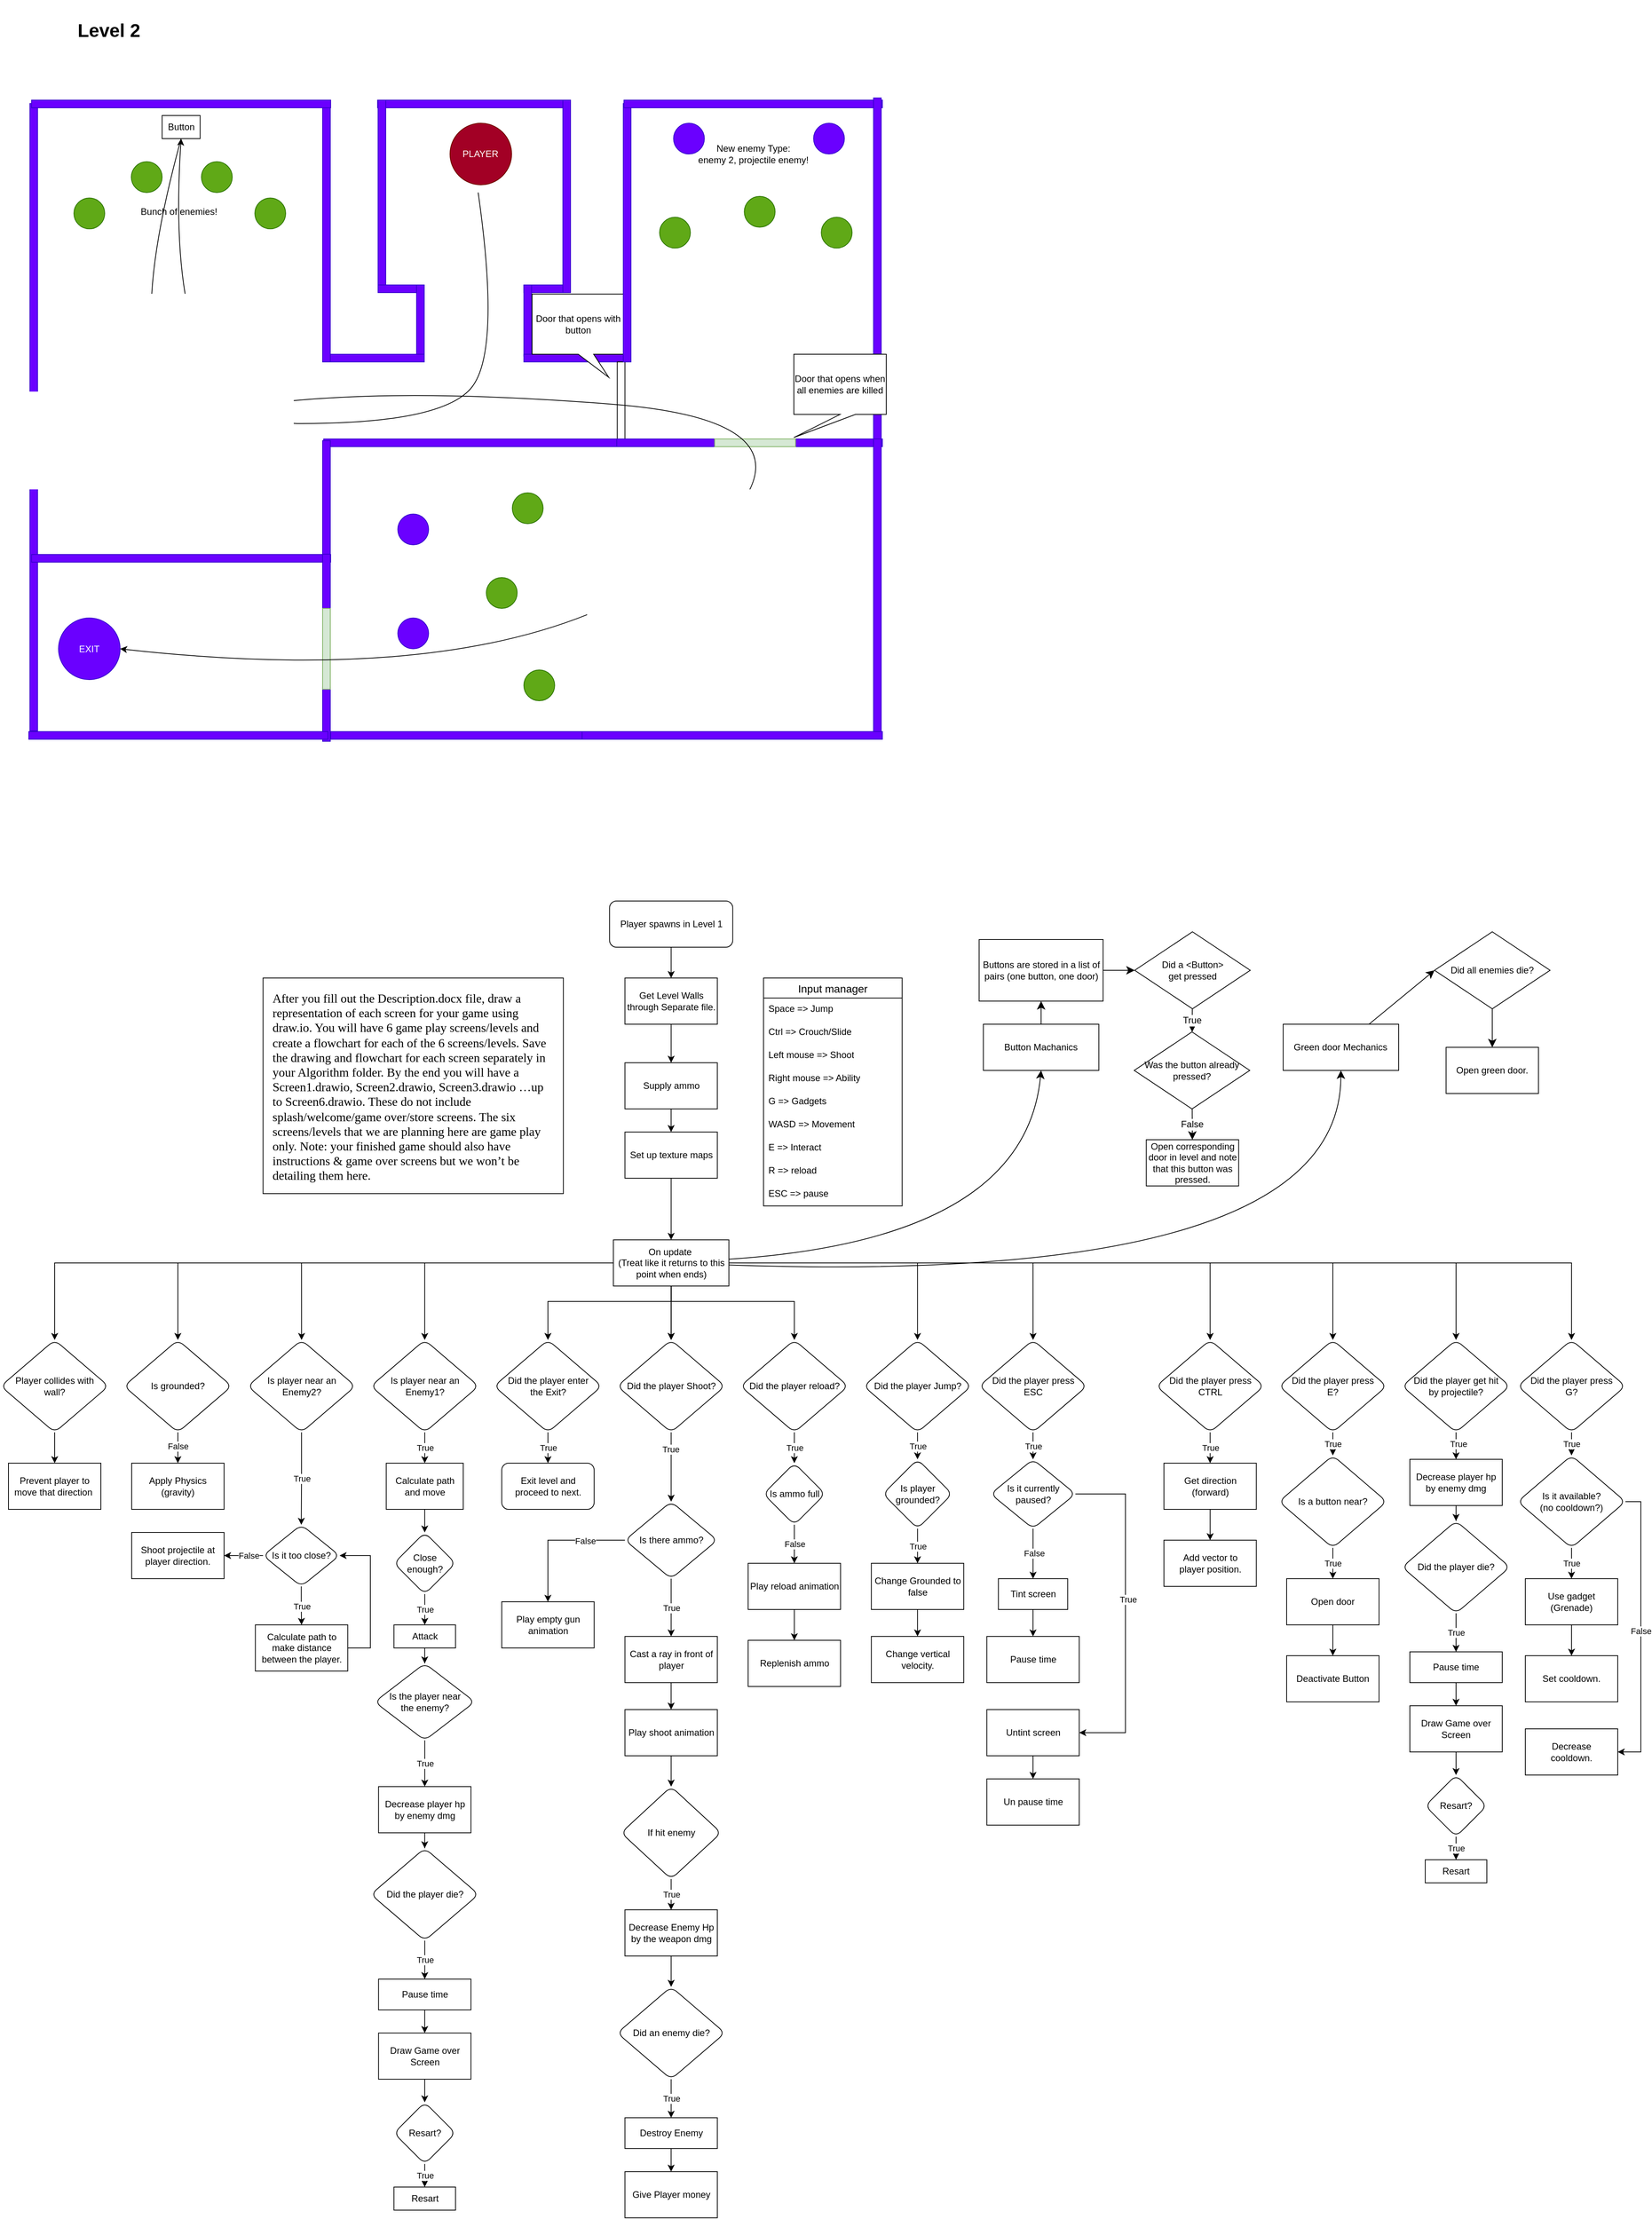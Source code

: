 <mxfile version="26.2.14">
  <diagram name="Page-1" id="39j0aMAwN46x6k9twVRf">
    <mxGraphModel dx="1889" dy="1077" grid="1" gridSize="10" guides="1" tooltips="1" connect="1" arrows="1" fold="1" page="1" pageScale="1" pageWidth="1200" pageHeight="2400" math="0" shadow="0">
      <root>
        <mxCell id="0" />
        <mxCell id="1" parent="0" />
        <mxCell id="3_nQXl5tRWnEGOc4Bg58-10" value="" style="edgeStyle=orthogonalEdgeStyle;rounded=0;orthogonalLoop=1;jettySize=auto;html=1;" parent="1" source="3_nQXl5tRWnEGOc4Bg58-11" target="3_nQXl5tRWnEGOc4Bg58-95" edge="1">
          <mxGeometry relative="1" as="geometry" />
        </mxCell>
        <mxCell id="3_nQXl5tRWnEGOc4Bg58-11" value="Player spawns in Level 1" style="rounded=1;whiteSpace=wrap;html=1;" parent="1" vertex="1">
          <mxGeometry x="790.64" y="1190" width="160" height="60" as="geometry" />
        </mxCell>
        <mxCell id="3_nQXl5tRWnEGOc4Bg58-12" value="Input manager" style="swimlane;fontStyle=0;childLayout=stackLayout;horizontal=1;startSize=26;horizontalStack=0;resizeParent=1;resizeParentMax=0;resizeLast=0;collapsible=1;marginBottom=0;align=center;fontSize=14;" parent="1" vertex="1">
          <mxGeometry x="990.64" y="1290" width="180" height="296" as="geometry">
            <mxRectangle x="790" y="520" width="130" height="30" as="alternateBounds" />
          </mxGeometry>
        </mxCell>
        <mxCell id="3_nQXl5tRWnEGOc4Bg58-13" value="Space =&amp;gt; Jump" style="text;strokeColor=none;fillColor=none;spacingLeft=4;spacingRight=4;overflow=hidden;rotatable=0;points=[[0,0.5],[1,0.5]];portConstraint=eastwest;fontSize=12;whiteSpace=wrap;html=1;" parent="3_nQXl5tRWnEGOc4Bg58-12" vertex="1">
          <mxGeometry y="26" width="180" height="30" as="geometry" />
        </mxCell>
        <mxCell id="3_nQXl5tRWnEGOc4Bg58-14" value="Ctrl =&amp;gt; Crouch/Slide" style="text;strokeColor=none;fillColor=none;spacingLeft=4;spacingRight=4;overflow=hidden;rotatable=0;points=[[0,0.5],[1,0.5]];portConstraint=eastwest;fontSize=12;whiteSpace=wrap;html=1;" parent="3_nQXl5tRWnEGOc4Bg58-12" vertex="1">
          <mxGeometry y="56" width="180" height="30" as="geometry" />
        </mxCell>
        <mxCell id="3_nQXl5tRWnEGOc4Bg58-15" value="Left mouse =&amp;gt; Shoot" style="text;strokeColor=none;fillColor=none;spacingLeft=4;spacingRight=4;overflow=hidden;rotatable=0;points=[[0,0.5],[1,0.5]];portConstraint=eastwest;fontSize=12;whiteSpace=wrap;html=1;" parent="3_nQXl5tRWnEGOc4Bg58-12" vertex="1">
          <mxGeometry y="86" width="180" height="30" as="geometry" />
        </mxCell>
        <mxCell id="3_nQXl5tRWnEGOc4Bg58-16" value="Right mouse =&amp;gt; Ability" style="text;strokeColor=none;fillColor=none;spacingLeft=4;spacingRight=4;overflow=hidden;rotatable=0;points=[[0,0.5],[1,0.5]];portConstraint=eastwest;fontSize=12;whiteSpace=wrap;html=1;" parent="3_nQXl5tRWnEGOc4Bg58-12" vertex="1">
          <mxGeometry y="116" width="180" height="30" as="geometry" />
        </mxCell>
        <mxCell id="3_nQXl5tRWnEGOc4Bg58-267" value="G =&amp;gt; Gadgets" style="text;strokeColor=none;fillColor=none;spacingLeft=4;spacingRight=4;overflow=hidden;rotatable=0;points=[[0,0.5],[1,0.5]];portConstraint=eastwest;fontSize=12;whiteSpace=wrap;html=1;" parent="3_nQXl5tRWnEGOc4Bg58-12" vertex="1">
          <mxGeometry y="146" width="180" height="30" as="geometry" />
        </mxCell>
        <mxCell id="3_nQXl5tRWnEGOc4Bg58-17" value="WASD =&amp;gt; Movement" style="text;strokeColor=none;fillColor=none;spacingLeft=4;spacingRight=4;overflow=hidden;rotatable=0;points=[[0,0.5],[1,0.5]];portConstraint=eastwest;fontSize=12;whiteSpace=wrap;html=1;" parent="3_nQXl5tRWnEGOc4Bg58-12" vertex="1">
          <mxGeometry y="176" width="180" height="30" as="geometry" />
        </mxCell>
        <mxCell id="3_nQXl5tRWnEGOc4Bg58-18" value="E =&amp;gt; Interact" style="text;strokeColor=none;fillColor=none;spacingLeft=4;spacingRight=4;overflow=hidden;rotatable=0;points=[[0,0.5],[1,0.5]];portConstraint=eastwest;fontSize=12;whiteSpace=wrap;html=1;" parent="3_nQXl5tRWnEGOc4Bg58-12" vertex="1">
          <mxGeometry y="206" width="180" height="30" as="geometry" />
        </mxCell>
        <mxCell id="3_nQXl5tRWnEGOc4Bg58-19" value="R =&amp;gt; reload" style="text;strokeColor=none;fillColor=none;spacingLeft=4;spacingRight=4;overflow=hidden;rotatable=0;points=[[0,0.5],[1,0.5]];portConstraint=eastwest;fontSize=12;whiteSpace=wrap;html=1;" parent="3_nQXl5tRWnEGOc4Bg58-12" vertex="1">
          <mxGeometry y="236" width="180" height="30" as="geometry" />
        </mxCell>
        <mxCell id="3_nQXl5tRWnEGOc4Bg58-20" value="ESC =&amp;gt; pause" style="text;strokeColor=none;fillColor=none;spacingLeft=4;spacingRight=4;overflow=hidden;rotatable=0;points=[[0,0.5],[1,0.5]];portConstraint=eastwest;fontSize=12;whiteSpace=wrap;html=1;" parent="3_nQXl5tRWnEGOc4Bg58-12" vertex="1">
          <mxGeometry y="266" width="180" height="30" as="geometry" />
        </mxCell>
        <mxCell id="3_nQXl5tRWnEGOc4Bg58-21" value="" style="edgeStyle=orthogonalEdgeStyle;rounded=0;orthogonalLoop=1;jettySize=auto;html=1;" parent="1" source="3_nQXl5tRWnEGOc4Bg58-23" target="3_nQXl5tRWnEGOc4Bg58-79" edge="1">
          <mxGeometry relative="1" as="geometry" />
        </mxCell>
        <mxCell id="3_nQXl5tRWnEGOc4Bg58-22" value="True" style="edgeLabel;html=1;align=center;verticalAlign=middle;resizable=0;points=[];" parent="3_nQXl5tRWnEGOc4Bg58-21" vertex="1" connectable="0">
          <mxGeometry x="-0.511" y="-1" relative="1" as="geometry">
            <mxPoint as="offset" />
          </mxGeometry>
        </mxCell>
        <mxCell id="3_nQXl5tRWnEGOc4Bg58-23" value="Did the player Shoot?" style="rhombus;whiteSpace=wrap;html=1;rounded=1;" parent="1" vertex="1">
          <mxGeometry x="800.64" y="1760" width="140" height="120" as="geometry" />
        </mxCell>
        <mxCell id="3_nQXl5tRWnEGOc4Bg58-24" value="Apply Physics (gravity)" style="rounded=0;whiteSpace=wrap;html=1;" parent="1" vertex="1">
          <mxGeometry x="170" y="1920" width="120" height="60" as="geometry" />
        </mxCell>
        <mxCell id="3_nQXl5tRWnEGOc4Bg58-25" value="" style="edgeStyle=orthogonalEdgeStyle;rounded=0;orthogonalLoop=1;jettySize=auto;html=1;" parent="1" source="3_nQXl5tRWnEGOc4Bg58-34" target="3_nQXl5tRWnEGOc4Bg58-23" edge="1">
          <mxGeometry relative="1" as="geometry" />
        </mxCell>
        <mxCell id="3_nQXl5tRWnEGOc4Bg58-26" value="" style="edgeStyle=orthogonalEdgeStyle;rounded=0;orthogonalLoop=1;jettySize=auto;html=1;" parent="1" source="3_nQXl5tRWnEGOc4Bg58-34" target="3_nQXl5tRWnEGOc4Bg58-23" edge="1">
          <mxGeometry relative="1" as="geometry" />
        </mxCell>
        <mxCell id="3_nQXl5tRWnEGOc4Bg58-27" style="edgeStyle=orthogonalEdgeStyle;rounded=0;orthogonalLoop=1;jettySize=auto;html=1;entryX=0.5;entryY=0;entryDx=0;entryDy=0;" parent="1" source="3_nQXl5tRWnEGOc4Bg58-34" target="3_nQXl5tRWnEGOc4Bg58-46" edge="1">
          <mxGeometry relative="1" as="geometry">
            <Array as="points">
              <mxPoint x="870.64" y="1710" />
              <mxPoint x="710.64" y="1710" />
            </Array>
          </mxGeometry>
        </mxCell>
        <mxCell id="3_nQXl5tRWnEGOc4Bg58-28" style="edgeStyle=orthogonalEdgeStyle;rounded=0;orthogonalLoop=1;jettySize=auto;html=1;" parent="1" source="3_nQXl5tRWnEGOc4Bg58-34" target="3_nQXl5tRWnEGOc4Bg58-63" edge="1">
          <mxGeometry relative="1" as="geometry" />
        </mxCell>
        <mxCell id="3_nQXl5tRWnEGOc4Bg58-29" style="edgeStyle=orthogonalEdgeStyle;rounded=0;orthogonalLoop=1;jettySize=auto;html=1;" parent="1" source="3_nQXl5tRWnEGOc4Bg58-34" target="3_nQXl5tRWnEGOc4Bg58-71" edge="1">
          <mxGeometry relative="1" as="geometry">
            <Array as="points">
              <mxPoint x="870.64" y="1710" />
              <mxPoint x="1030.64" y="1710" />
            </Array>
          </mxGeometry>
        </mxCell>
        <mxCell id="3_nQXl5tRWnEGOc4Bg58-30" style="edgeStyle=orthogonalEdgeStyle;rounded=0;orthogonalLoop=1;jettySize=auto;html=1;" parent="1" source="3_nQXl5tRWnEGOc4Bg58-34" target="3_nQXl5tRWnEGOc4Bg58-82" edge="1">
          <mxGeometry relative="1" as="geometry" />
        </mxCell>
        <mxCell id="3_nQXl5tRWnEGOc4Bg58-31" style="edgeStyle=orthogonalEdgeStyle;rounded=0;orthogonalLoop=1;jettySize=auto;html=1;" parent="1" source="3_nQXl5tRWnEGOc4Bg58-34" target="3_nQXl5tRWnEGOc4Bg58-93" edge="1">
          <mxGeometry relative="1" as="geometry" />
        </mxCell>
        <mxCell id="3_nQXl5tRWnEGOc4Bg58-32" style="edgeStyle=orthogonalEdgeStyle;rounded=0;orthogonalLoop=1;jettySize=auto;html=1;entryX=0.5;entryY=0;entryDx=0;entryDy=0;" parent="1" source="3_nQXl5tRWnEGOc4Bg58-34" target="3_nQXl5tRWnEGOc4Bg58-115" edge="1">
          <mxGeometry relative="1" as="geometry" />
        </mxCell>
        <mxCell id="3_nQXl5tRWnEGOc4Bg58-33" style="edgeStyle=orthogonalEdgeStyle;rounded=0;orthogonalLoop=1;jettySize=auto;html=1;entryX=0.5;entryY=0;entryDx=0;entryDy=0;" parent="1" source="3_nQXl5tRWnEGOc4Bg58-34" target="3_nQXl5tRWnEGOc4Bg58-101" edge="1">
          <mxGeometry relative="1" as="geometry" />
        </mxCell>
        <mxCell id="3_nQXl5tRWnEGOc4Bg58-223" style="edgeStyle=orthogonalEdgeStyle;rounded=0;orthogonalLoop=1;jettySize=auto;html=1;entryX=0.5;entryY=0;entryDx=0;entryDy=0;" parent="1" source="3_nQXl5tRWnEGOc4Bg58-34" target="3_nQXl5tRWnEGOc4Bg58-221" edge="1">
          <mxGeometry relative="1" as="geometry" />
        </mxCell>
        <mxCell id="3_nQXl5tRWnEGOc4Bg58-247" style="edgeStyle=orthogonalEdgeStyle;rounded=0;orthogonalLoop=1;jettySize=auto;html=1;entryX=0.5;entryY=0;entryDx=0;entryDy=0;" parent="1" source="3_nQXl5tRWnEGOc4Bg58-34" target="3_nQXl5tRWnEGOc4Bg58-231" edge="1">
          <mxGeometry relative="1" as="geometry" />
        </mxCell>
        <mxCell id="3_nQXl5tRWnEGOc4Bg58-256" style="edgeStyle=orthogonalEdgeStyle;rounded=0;orthogonalLoop=1;jettySize=auto;html=1;entryX=0.5;entryY=0;entryDx=0;entryDy=0;" parent="1" source="3_nQXl5tRWnEGOc4Bg58-34" target="3_nQXl5tRWnEGOc4Bg58-252" edge="1">
          <mxGeometry relative="1" as="geometry" />
        </mxCell>
        <mxCell id="3_nQXl5tRWnEGOc4Bg58-276" style="edgeStyle=orthogonalEdgeStyle;rounded=0;orthogonalLoop=1;jettySize=auto;html=1;entryX=0.5;entryY=0;entryDx=0;entryDy=0;" parent="1" source="3_nQXl5tRWnEGOc4Bg58-34" target="3_nQXl5tRWnEGOc4Bg58-275" edge="1">
          <mxGeometry relative="1" as="geometry" />
        </mxCell>
        <mxCell id="vhEG3kiSZnOUu8myDQIe-4" style="edgeStyle=orthogonalEdgeStyle;rounded=0;orthogonalLoop=1;jettySize=auto;html=1;entryX=0.5;entryY=0;entryDx=0;entryDy=0;" parent="1" source="3_nQXl5tRWnEGOc4Bg58-34" target="vhEG3kiSZnOUu8myDQIe-2" edge="1">
          <mxGeometry relative="1" as="geometry" />
        </mxCell>
        <mxCell id="929An35CtNsn8mJ7KxwY-10" style="edgeStyle=none;curved=1;rounded=0;orthogonalLoop=1;jettySize=auto;html=1;entryX=0.5;entryY=1;entryDx=0;entryDy=0;fontSize=12;startSize=8;endSize=8;" edge="1" parent="1" source="3_nQXl5tRWnEGOc4Bg58-34" target="929An35CtNsn8mJ7KxwY-2">
          <mxGeometry relative="1" as="geometry">
            <Array as="points">
              <mxPoint x="1330" y="1630" />
            </Array>
          </mxGeometry>
        </mxCell>
        <mxCell id="929An35CtNsn8mJ7KxwY-20" style="edgeStyle=none;curved=1;rounded=0;orthogonalLoop=1;jettySize=auto;html=1;entryX=0.5;entryY=1;entryDx=0;entryDy=0;fontSize=12;startSize=8;endSize=8;" edge="1" parent="1" source="3_nQXl5tRWnEGOc4Bg58-34" target="929An35CtNsn8mJ7KxwY-12">
          <mxGeometry relative="1" as="geometry">
            <Array as="points">
              <mxPoint x="1740" y="1690" />
            </Array>
          </mxGeometry>
        </mxCell>
        <mxCell id="3_nQXl5tRWnEGOc4Bg58-34" value="On update&amp;nbsp;&lt;div&gt;(Treat like it returns to this point when ends)&lt;/div&gt;" style="rounded=0;whiteSpace=wrap;html=1;" parent="1" vertex="1">
          <mxGeometry x="795.64" y="1630" width="150" height="60" as="geometry" />
        </mxCell>
        <mxCell id="3_nQXl5tRWnEGOc4Bg58-35" value="" style="edgeStyle=orthogonalEdgeStyle;rounded=0;orthogonalLoop=1;jettySize=auto;html=1;" parent="1" source="3_nQXl5tRWnEGOc4Bg58-36" target="3_nQXl5tRWnEGOc4Bg58-90" edge="1">
          <mxGeometry relative="1" as="geometry" />
        </mxCell>
        <mxCell id="3_nQXl5tRWnEGOc4Bg58-36" value="Cast a ray in front of player" style="rounded=0;whiteSpace=wrap;html=1;" parent="1" vertex="1">
          <mxGeometry x="810.64" y="2145" width="120" height="60" as="geometry" />
        </mxCell>
        <mxCell id="3_nQXl5tRWnEGOc4Bg58-37" value="True" style="edgeStyle=orthogonalEdgeStyle;rounded=0;orthogonalLoop=1;jettySize=auto;html=1;" parent="1" source="3_nQXl5tRWnEGOc4Bg58-38" target="3_nQXl5tRWnEGOc4Bg58-40" edge="1">
          <mxGeometry relative="1" as="geometry" />
        </mxCell>
        <mxCell id="3_nQXl5tRWnEGOc4Bg58-38" value="If hit enemy" style="rhombus;whiteSpace=wrap;html=1;rounded=1;" parent="1" vertex="1">
          <mxGeometry x="805.64" y="2340" width="130" height="120" as="geometry" />
        </mxCell>
        <mxCell id="3_nQXl5tRWnEGOc4Bg58-39" value="" style="edgeStyle=orthogonalEdgeStyle;rounded=0;orthogonalLoop=1;jettySize=auto;html=1;" parent="1" source="3_nQXl5tRWnEGOc4Bg58-40" target="3_nQXl5tRWnEGOc4Bg58-49" edge="1">
          <mxGeometry relative="1" as="geometry" />
        </mxCell>
        <mxCell id="3_nQXl5tRWnEGOc4Bg58-40" value="Decrease Enemy Hp by the weapon dmg" style="whiteSpace=wrap;html=1;rounded=0;" parent="1" vertex="1">
          <mxGeometry x="810.64" y="2500" width="120" height="60" as="geometry" />
        </mxCell>
        <mxCell id="3_nQXl5tRWnEGOc4Bg58-41" value="True" style="edgeStyle=orthogonalEdgeStyle;rounded=0;orthogonalLoop=1;jettySize=auto;html=1;" parent="1" source="3_nQXl5tRWnEGOc4Bg58-42" target="3_nQXl5tRWnEGOc4Bg58-44" edge="1">
          <mxGeometry relative="1" as="geometry" />
        </mxCell>
        <mxCell id="3_nQXl5tRWnEGOc4Bg58-42" value="Is the player near the enemy?" style="rhombus;whiteSpace=wrap;html=1;rounded=1;spacing=10;" parent="1" vertex="1">
          <mxGeometry x="485.64" y="2180" width="130" height="100" as="geometry" />
        </mxCell>
        <mxCell id="3_nQXl5tRWnEGOc4Bg58-43" value="" style="edgeStyle=orthogonalEdgeStyle;rounded=0;orthogonalLoop=1;jettySize=auto;html=1;" parent="1" source="3_nQXl5tRWnEGOc4Bg58-44" target="3_nQXl5tRWnEGOc4Bg58-54" edge="1">
          <mxGeometry relative="1" as="geometry" />
        </mxCell>
        <mxCell id="3_nQXl5tRWnEGOc4Bg58-44" value="Decrease player hp by enemy dmg" style="rounded=0;whiteSpace=wrap;html=1;" parent="1" vertex="1">
          <mxGeometry x="490.64" y="2340" width="120" height="60" as="geometry" />
        </mxCell>
        <mxCell id="3_nQXl5tRWnEGOc4Bg58-45" value="True" style="edgeStyle=orthogonalEdgeStyle;rounded=0;orthogonalLoop=1;jettySize=auto;html=1;" parent="1" source="3_nQXl5tRWnEGOc4Bg58-46" target="3_nQXl5tRWnEGOc4Bg58-47" edge="1">
          <mxGeometry relative="1" as="geometry" />
        </mxCell>
        <mxCell id="3_nQXl5tRWnEGOc4Bg58-46" value="Did the player enter the Exit?" style="rhombus;whiteSpace=wrap;html=1;rounded=1;spacingLeft=10;spacingRight=10;" parent="1" vertex="1">
          <mxGeometry x="640.64" y="1760" width="140" height="120" as="geometry" />
        </mxCell>
        <mxCell id="3_nQXl5tRWnEGOc4Bg58-47" value="Exit level and proceed to next." style="whiteSpace=wrap;html=1;rounded=1;spacingLeft=10;spacingRight=10;" parent="1" vertex="1">
          <mxGeometry x="650.64" y="1920" width="120" height="60" as="geometry" />
        </mxCell>
        <mxCell id="3_nQXl5tRWnEGOc4Bg58-48" value="True" style="edgeStyle=orthogonalEdgeStyle;rounded=0;orthogonalLoop=1;jettySize=auto;html=1;" parent="1" source="3_nQXl5tRWnEGOc4Bg58-49" target="3_nQXl5tRWnEGOc4Bg58-51" edge="1">
          <mxGeometry relative="1" as="geometry" />
        </mxCell>
        <mxCell id="3_nQXl5tRWnEGOc4Bg58-49" value="Did an enemy die?" style="rhombus;whiteSpace=wrap;html=1;rounded=1;" parent="1" vertex="1">
          <mxGeometry x="800.64" y="2600" width="140" height="120" as="geometry" />
        </mxCell>
        <mxCell id="3_nQXl5tRWnEGOc4Bg58-50" value="" style="edgeStyle=orthogonalEdgeStyle;rounded=0;orthogonalLoop=1;jettySize=auto;html=1;" parent="1" source="3_nQXl5tRWnEGOc4Bg58-51" target="3_nQXl5tRWnEGOc4Bg58-52" edge="1">
          <mxGeometry relative="1" as="geometry" />
        </mxCell>
        <mxCell id="3_nQXl5tRWnEGOc4Bg58-51" value="Destroy Enemy" style="whiteSpace=wrap;html=1;rounded=0;" parent="1" vertex="1">
          <mxGeometry x="810.64" y="2770" width="120" height="40" as="geometry" />
        </mxCell>
        <mxCell id="3_nQXl5tRWnEGOc4Bg58-52" value="Give Player money" style="whiteSpace=wrap;html=1;rounded=0;" parent="1" vertex="1">
          <mxGeometry x="810.64" y="2840" width="120" height="60" as="geometry" />
        </mxCell>
        <mxCell id="3_nQXl5tRWnEGOc4Bg58-53" value="True" style="edgeStyle=orthogonalEdgeStyle;rounded=0;orthogonalLoop=1;jettySize=auto;html=1;" parent="1" source="3_nQXl5tRWnEGOc4Bg58-54" target="3_nQXl5tRWnEGOc4Bg58-56" edge="1">
          <mxGeometry relative="1" as="geometry" />
        </mxCell>
        <mxCell id="3_nQXl5tRWnEGOc4Bg58-54" value="Did the player die?" style="rhombus;whiteSpace=wrap;html=1;rounded=1;" parent="1" vertex="1">
          <mxGeometry x="480.64" y="2420" width="140" height="120" as="geometry" />
        </mxCell>
        <mxCell id="3_nQXl5tRWnEGOc4Bg58-55" value="" style="edgeStyle=orthogonalEdgeStyle;rounded=0;orthogonalLoop=1;jettySize=auto;html=1;" parent="1" source="3_nQXl5tRWnEGOc4Bg58-56" target="3_nQXl5tRWnEGOc4Bg58-58" edge="1">
          <mxGeometry relative="1" as="geometry" />
        </mxCell>
        <mxCell id="3_nQXl5tRWnEGOc4Bg58-56" value="Pause time" style="whiteSpace=wrap;html=1;rounded=0;" parent="1" vertex="1">
          <mxGeometry x="490.64" y="2590" width="120" height="40" as="geometry" />
        </mxCell>
        <mxCell id="3_nQXl5tRWnEGOc4Bg58-57" value="" style="edgeStyle=orthogonalEdgeStyle;rounded=0;orthogonalLoop=1;jettySize=auto;html=1;" parent="1" source="3_nQXl5tRWnEGOc4Bg58-58" target="3_nQXl5tRWnEGOc4Bg58-60" edge="1">
          <mxGeometry relative="1" as="geometry" />
        </mxCell>
        <mxCell id="3_nQXl5tRWnEGOc4Bg58-58" value="Draw Game over Screen" style="whiteSpace=wrap;html=1;rounded=0;" parent="1" vertex="1">
          <mxGeometry x="490.64" y="2660" width="120" height="60" as="geometry" />
        </mxCell>
        <mxCell id="3_nQXl5tRWnEGOc4Bg58-59" value="True" style="edgeStyle=orthogonalEdgeStyle;rounded=0;orthogonalLoop=1;jettySize=auto;html=1;" parent="1" source="3_nQXl5tRWnEGOc4Bg58-60" target="3_nQXl5tRWnEGOc4Bg58-61" edge="1">
          <mxGeometry relative="1" as="geometry" />
        </mxCell>
        <mxCell id="3_nQXl5tRWnEGOc4Bg58-60" value="Resart?" style="rhombus;whiteSpace=wrap;html=1;rounded=1;" parent="1" vertex="1">
          <mxGeometry x="510.64" y="2750" width="80" height="80" as="geometry" />
        </mxCell>
        <mxCell id="3_nQXl5tRWnEGOc4Bg58-61" value="Resart" style="whiteSpace=wrap;html=1;rounded=0;" parent="1" vertex="1">
          <mxGeometry x="510.64" y="2860" width="80" height="30" as="geometry" />
        </mxCell>
        <mxCell id="3_nQXl5tRWnEGOc4Bg58-62" value="True" style="edgeStyle=orthogonalEdgeStyle;rounded=0;orthogonalLoop=1;jettySize=auto;html=1;" parent="1" source="3_nQXl5tRWnEGOc4Bg58-63" target="3_nQXl5tRWnEGOc4Bg58-65" edge="1">
          <mxGeometry relative="1" as="geometry" />
        </mxCell>
        <mxCell id="3_nQXl5tRWnEGOc4Bg58-63" value="Is player near an Enemy1?" style="rhombus;whiteSpace=wrap;html=1;rounded=1;spacingLeft=10;spacingRight=10;" parent="1" vertex="1">
          <mxGeometry x="480.64" y="1760" width="140" height="120" as="geometry" />
        </mxCell>
        <mxCell id="3_nQXl5tRWnEGOc4Bg58-64" value="" style="edgeStyle=orthogonalEdgeStyle;rounded=0;orthogonalLoop=1;jettySize=auto;html=1;" parent="1" source="3_nQXl5tRWnEGOc4Bg58-65" target="3_nQXl5tRWnEGOc4Bg58-67" edge="1">
          <mxGeometry relative="1" as="geometry" />
        </mxCell>
        <mxCell id="3_nQXl5tRWnEGOc4Bg58-65" value="Calculate path and move" style="whiteSpace=wrap;html=1;rounded=0;" parent="1" vertex="1">
          <mxGeometry x="500.64" y="1920" width="100" height="60" as="geometry" />
        </mxCell>
        <mxCell id="3_nQXl5tRWnEGOc4Bg58-66" value="True" style="edgeStyle=orthogonalEdgeStyle;rounded=0;orthogonalLoop=1;jettySize=auto;html=1;" parent="1" source="3_nQXl5tRWnEGOc4Bg58-67" target="3_nQXl5tRWnEGOc4Bg58-69" edge="1">
          <mxGeometry relative="1" as="geometry" />
        </mxCell>
        <mxCell id="3_nQXl5tRWnEGOc4Bg58-67" value="Close enough?" style="rhombus;whiteSpace=wrap;html=1;rounded=1;" parent="1" vertex="1">
          <mxGeometry x="510.64" y="2010" width="80" height="80" as="geometry" />
        </mxCell>
        <mxCell id="3_nQXl5tRWnEGOc4Bg58-68" value="" style="edgeStyle=orthogonalEdgeStyle;rounded=0;orthogonalLoop=1;jettySize=auto;html=1;" parent="1" source="3_nQXl5tRWnEGOc4Bg58-69" target="3_nQXl5tRWnEGOc4Bg58-42" edge="1">
          <mxGeometry relative="1" as="geometry" />
        </mxCell>
        <mxCell id="3_nQXl5tRWnEGOc4Bg58-69" value="Attack" style="whiteSpace=wrap;html=1;rounded=0;" parent="1" vertex="1">
          <mxGeometry x="510.64" y="2130" width="80" height="30" as="geometry" />
        </mxCell>
        <mxCell id="3_nQXl5tRWnEGOc4Bg58-70" value="True" style="edgeStyle=orthogonalEdgeStyle;rounded=0;orthogonalLoop=1;jettySize=auto;html=1;" parent="1" source="3_nQXl5tRWnEGOc4Bg58-71" target="3_nQXl5tRWnEGOc4Bg58-73" edge="1">
          <mxGeometry relative="1" as="geometry" />
        </mxCell>
        <mxCell id="3_nQXl5tRWnEGOc4Bg58-71" value="Did the player reload?" style="rhombus;whiteSpace=wrap;html=1;rounded=1;" parent="1" vertex="1">
          <mxGeometry x="960.64" y="1760" width="140" height="120" as="geometry" />
        </mxCell>
        <mxCell id="3_nQXl5tRWnEGOc4Bg58-72" value="False" style="edgeStyle=orthogonalEdgeStyle;rounded=0;orthogonalLoop=1;jettySize=auto;html=1;" parent="1" source="3_nQXl5tRWnEGOc4Bg58-73" target="3_nQXl5tRWnEGOc4Bg58-75" edge="1">
          <mxGeometry relative="1" as="geometry" />
        </mxCell>
        <mxCell id="3_nQXl5tRWnEGOc4Bg58-73" value="Is ammo full" style="rhombus;whiteSpace=wrap;html=1;rounded=1;" parent="1" vertex="1">
          <mxGeometry x="990.64" y="1920" width="80" height="80" as="geometry" />
        </mxCell>
        <mxCell id="3_nQXl5tRWnEGOc4Bg58-74" value="" style="edgeStyle=orthogonalEdgeStyle;rounded=0;orthogonalLoop=1;jettySize=auto;html=1;" parent="1" source="3_nQXl5tRWnEGOc4Bg58-75" target="3_nQXl5tRWnEGOc4Bg58-80" edge="1">
          <mxGeometry relative="1" as="geometry" />
        </mxCell>
        <mxCell id="3_nQXl5tRWnEGOc4Bg58-75" value="Play reload animation" style="whiteSpace=wrap;html=1;rounded=0;" parent="1" vertex="1">
          <mxGeometry x="970.64" y="2050" width="120" height="60" as="geometry" />
        </mxCell>
        <mxCell id="3_nQXl5tRWnEGOc4Bg58-76" value="True" style="edgeStyle=orthogonalEdgeStyle;rounded=0;orthogonalLoop=1;jettySize=auto;html=1;" parent="1" source="3_nQXl5tRWnEGOc4Bg58-79" target="3_nQXl5tRWnEGOc4Bg58-36" edge="1">
          <mxGeometry relative="1" as="geometry" />
        </mxCell>
        <mxCell id="3_nQXl5tRWnEGOc4Bg58-77" value="" style="edgeStyle=orthogonalEdgeStyle;rounded=0;orthogonalLoop=1;jettySize=auto;html=1;" parent="1" source="3_nQXl5tRWnEGOc4Bg58-79" target="3_nQXl5tRWnEGOc4Bg58-88" edge="1">
          <mxGeometry relative="1" as="geometry" />
        </mxCell>
        <mxCell id="3_nQXl5tRWnEGOc4Bg58-78" value="False" style="edgeLabel;html=1;align=center;verticalAlign=middle;resizable=0;points=[];" parent="3_nQXl5tRWnEGOc4Bg58-77" vertex="1" connectable="0">
          <mxGeometry x="-0.43" y="1" relative="1" as="geometry">
            <mxPoint as="offset" />
          </mxGeometry>
        </mxCell>
        <mxCell id="3_nQXl5tRWnEGOc4Bg58-79" value="Is there ammo?" style="rhombus;whiteSpace=wrap;html=1;rounded=1;" parent="1" vertex="1">
          <mxGeometry x="810.64" y="1970" width="120" height="100" as="geometry" />
        </mxCell>
        <mxCell id="3_nQXl5tRWnEGOc4Bg58-80" value="Replenish ammo" style="whiteSpace=wrap;html=1;rounded=0;" parent="1" vertex="1">
          <mxGeometry x="970.64" y="2150" width="120" height="60" as="geometry" />
        </mxCell>
        <mxCell id="3_nQXl5tRWnEGOc4Bg58-81" value="True" style="edgeStyle=orthogonalEdgeStyle;rounded=0;orthogonalLoop=1;jettySize=auto;html=1;" parent="1" source="3_nQXl5tRWnEGOc4Bg58-82" target="3_nQXl5tRWnEGOc4Bg58-84" edge="1">
          <mxGeometry relative="1" as="geometry" />
        </mxCell>
        <mxCell id="3_nQXl5tRWnEGOc4Bg58-82" value="Did the player Jump?" style="rhombus;whiteSpace=wrap;html=1;rounded=1;" parent="1" vertex="1">
          <mxGeometry x="1120.64" y="1760" width="140" height="120" as="geometry" />
        </mxCell>
        <mxCell id="3_nQXl5tRWnEGOc4Bg58-83" value="True" style="edgeStyle=orthogonalEdgeStyle;rounded=0;orthogonalLoop=1;jettySize=auto;html=1;" parent="1" source="3_nQXl5tRWnEGOc4Bg58-84" target="3_nQXl5tRWnEGOc4Bg58-86" edge="1">
          <mxGeometry relative="1" as="geometry" />
        </mxCell>
        <mxCell id="3_nQXl5tRWnEGOc4Bg58-84" value="Is player grounded?" style="rhombus;whiteSpace=wrap;html=1;rounded=1;" parent="1" vertex="1">
          <mxGeometry x="1145.64" y="1915" width="90" height="90" as="geometry" />
        </mxCell>
        <mxCell id="3_nQXl5tRWnEGOc4Bg58-85" value="" style="edgeStyle=orthogonalEdgeStyle;rounded=0;orthogonalLoop=1;jettySize=auto;html=1;" parent="1" source="3_nQXl5tRWnEGOc4Bg58-86" target="3_nQXl5tRWnEGOc4Bg58-87" edge="1">
          <mxGeometry relative="1" as="geometry" />
        </mxCell>
        <mxCell id="3_nQXl5tRWnEGOc4Bg58-86" value="Change Grounded to false" style="whiteSpace=wrap;html=1;rounded=0;" parent="1" vertex="1">
          <mxGeometry x="1130.64" y="2050" width="120" height="60" as="geometry" />
        </mxCell>
        <mxCell id="3_nQXl5tRWnEGOc4Bg58-87" value="Change vertical velocity." style="whiteSpace=wrap;html=1;rounded=0;" parent="1" vertex="1">
          <mxGeometry x="1130.64" y="2145" width="120" height="60" as="geometry" />
        </mxCell>
        <mxCell id="3_nQXl5tRWnEGOc4Bg58-88" value="Play empty gun animation" style="whiteSpace=wrap;html=1;rounded=0;" parent="1" vertex="1">
          <mxGeometry x="650.64" y="2100" width="120" height="60" as="geometry" />
        </mxCell>
        <mxCell id="3_nQXl5tRWnEGOc4Bg58-89" value="" style="edgeStyle=orthogonalEdgeStyle;rounded=0;orthogonalLoop=1;jettySize=auto;html=1;" parent="1" source="3_nQXl5tRWnEGOc4Bg58-90" target="3_nQXl5tRWnEGOc4Bg58-38" edge="1">
          <mxGeometry relative="1" as="geometry" />
        </mxCell>
        <mxCell id="3_nQXl5tRWnEGOc4Bg58-90" value="Play shoot animation" style="whiteSpace=wrap;html=1;rounded=0;" parent="1" vertex="1">
          <mxGeometry x="810.64" y="2240" width="120" height="60" as="geometry" />
        </mxCell>
        <mxCell id="3_nQXl5tRWnEGOc4Bg58-91" style="edgeStyle=orthogonalEdgeStyle;rounded=0;orthogonalLoop=1;jettySize=auto;html=1;" parent="1" source="3_nQXl5tRWnEGOc4Bg58-93" target="3_nQXl5tRWnEGOc4Bg58-24" edge="1">
          <mxGeometry relative="1" as="geometry" />
        </mxCell>
        <mxCell id="3_nQXl5tRWnEGOc4Bg58-92" value="False" style="edgeLabel;html=1;align=center;verticalAlign=middle;resizable=0;points=[];" parent="3_nQXl5tRWnEGOc4Bg58-91" vertex="1" connectable="0">
          <mxGeometry x="-0.102" relative="1" as="geometry">
            <mxPoint as="offset" />
          </mxGeometry>
        </mxCell>
        <mxCell id="3_nQXl5tRWnEGOc4Bg58-93" value="Is grounded?" style="rhombus;whiteSpace=wrap;html=1;rounded=1;" parent="1" vertex="1">
          <mxGeometry x="160" y="1760" width="140" height="120" as="geometry" />
        </mxCell>
        <mxCell id="3_nQXl5tRWnEGOc4Bg58-94" value="" style="edgeStyle=orthogonalEdgeStyle;rounded=0;orthogonalLoop=1;jettySize=auto;html=1;" parent="1" source="3_nQXl5tRWnEGOc4Bg58-95" target="3_nQXl5tRWnEGOc4Bg58-97" edge="1">
          <mxGeometry relative="1" as="geometry" />
        </mxCell>
        <mxCell id="3_nQXl5tRWnEGOc4Bg58-95" value="Get Level Walls through Separate file." style="rounded=0;whiteSpace=wrap;html=1;" parent="1" vertex="1">
          <mxGeometry x="810.64" y="1290" width="120" height="60" as="geometry" />
        </mxCell>
        <mxCell id="3_nQXl5tRWnEGOc4Bg58-96" value="" style="edgeStyle=orthogonalEdgeStyle;rounded=0;orthogonalLoop=1;jettySize=auto;html=1;" parent="1" source="3_nQXl5tRWnEGOc4Bg58-97" target="3_nQXl5tRWnEGOc4Bg58-99" edge="1">
          <mxGeometry relative="1" as="geometry" />
        </mxCell>
        <mxCell id="3_nQXl5tRWnEGOc4Bg58-97" value="Supply ammo" style="whiteSpace=wrap;html=1;rounded=0;" parent="1" vertex="1">
          <mxGeometry x="810.64" y="1400" width="120" height="60" as="geometry" />
        </mxCell>
        <mxCell id="3_nQXl5tRWnEGOc4Bg58-98" style="edgeStyle=orthogonalEdgeStyle;rounded=0;orthogonalLoop=1;jettySize=auto;html=1;entryX=0.5;entryY=0;entryDx=0;entryDy=0;" parent="1" source="3_nQXl5tRWnEGOc4Bg58-99" target="3_nQXl5tRWnEGOc4Bg58-34" edge="1">
          <mxGeometry relative="1" as="geometry" />
        </mxCell>
        <mxCell id="3_nQXl5tRWnEGOc4Bg58-99" value="Set up texture maps" style="whiteSpace=wrap;html=1;rounded=0;" parent="1" vertex="1">
          <mxGeometry x="810.64" y="1490" width="120" height="60" as="geometry" />
        </mxCell>
        <mxCell id="3_nQXl5tRWnEGOc4Bg58-100" value="True" style="edgeStyle=orthogonalEdgeStyle;rounded=0;orthogonalLoop=1;jettySize=auto;html=1;" parent="1" source="3_nQXl5tRWnEGOc4Bg58-101" target="3_nQXl5tRWnEGOc4Bg58-109" edge="1">
          <mxGeometry relative="1" as="geometry" />
        </mxCell>
        <mxCell id="3_nQXl5tRWnEGOc4Bg58-101" value="Did the player press ESC" style="rhombus;whiteSpace=wrap;html=1;rounded=1;spacingRight=10;spacingLeft=10;" parent="1" vertex="1">
          <mxGeometry x="1270.64" y="1760" width="140" height="120" as="geometry" />
        </mxCell>
        <mxCell id="3_nQXl5tRWnEGOc4Bg58-102" value="" style="edgeStyle=orthogonalEdgeStyle;rounded=0;orthogonalLoop=1;jettySize=auto;html=1;" parent="1" source="3_nQXl5tRWnEGOc4Bg58-103" target="3_nQXl5tRWnEGOc4Bg58-104" edge="1">
          <mxGeometry relative="1" as="geometry" />
        </mxCell>
        <mxCell id="3_nQXl5tRWnEGOc4Bg58-103" value="Tint screen" style="whiteSpace=wrap;html=1;rounded=0;spacingRight=10;spacingLeft=10;" parent="1" vertex="1">
          <mxGeometry x="1295.64" y="2070" width="90" height="40" as="geometry" />
        </mxCell>
        <mxCell id="3_nQXl5tRWnEGOc4Bg58-104" value="Pause time" style="whiteSpace=wrap;html=1;rounded=0;spacingRight=10;spacingLeft=10;" parent="1" vertex="1">
          <mxGeometry x="1280.64" y="2145" width="120" height="60" as="geometry" />
        </mxCell>
        <mxCell id="3_nQXl5tRWnEGOc4Bg58-105" value="" style="edgeStyle=orthogonalEdgeStyle;rounded=0;orthogonalLoop=1;jettySize=auto;html=1;" parent="1" source="3_nQXl5tRWnEGOc4Bg58-109" target="3_nQXl5tRWnEGOc4Bg58-103" edge="1">
          <mxGeometry relative="1" as="geometry" />
        </mxCell>
        <mxCell id="3_nQXl5tRWnEGOc4Bg58-106" value="False" style="edgeLabel;html=1;align=center;verticalAlign=middle;resizable=0;points=[];" parent="3_nQXl5tRWnEGOc4Bg58-105" vertex="1" connectable="0">
          <mxGeometry x="-0.013" y="1" relative="1" as="geometry">
            <mxPoint as="offset" />
          </mxGeometry>
        </mxCell>
        <mxCell id="3_nQXl5tRWnEGOc4Bg58-107" value="" style="edgeStyle=orthogonalEdgeStyle;rounded=0;orthogonalLoop=1;jettySize=auto;html=1;" parent="1" source="3_nQXl5tRWnEGOc4Bg58-109" target="3_nQXl5tRWnEGOc4Bg58-111" edge="1">
          <mxGeometry relative="1" as="geometry">
            <Array as="points">
              <mxPoint x="1460.64" y="1960" />
              <mxPoint x="1460.64" y="2270" />
            </Array>
          </mxGeometry>
        </mxCell>
        <mxCell id="3_nQXl5tRWnEGOc4Bg58-108" value="True" style="edgeLabel;html=1;align=center;verticalAlign=middle;resizable=0;points=[];" parent="3_nQXl5tRWnEGOc4Bg58-107" vertex="1" connectable="0">
          <mxGeometry x="-0.074" y="3" relative="1" as="geometry">
            <mxPoint as="offset" />
          </mxGeometry>
        </mxCell>
        <mxCell id="3_nQXl5tRWnEGOc4Bg58-109" value="Is it currently paused?" style="rhombus;whiteSpace=wrap;html=1;rounded=1;spacingRight=10;spacingLeft=10;" parent="1" vertex="1">
          <mxGeometry x="1285.64" y="1915" width="110" height="90" as="geometry" />
        </mxCell>
        <mxCell id="3_nQXl5tRWnEGOc4Bg58-110" value="" style="edgeStyle=orthogonalEdgeStyle;rounded=0;orthogonalLoop=1;jettySize=auto;html=1;" parent="1" source="3_nQXl5tRWnEGOc4Bg58-111" target="3_nQXl5tRWnEGOc4Bg58-112" edge="1">
          <mxGeometry relative="1" as="geometry" />
        </mxCell>
        <mxCell id="3_nQXl5tRWnEGOc4Bg58-111" value="Untint screen" style="whiteSpace=wrap;html=1;rounded=0;spacingRight=10;spacingLeft=10;" parent="1" vertex="1">
          <mxGeometry x="1280.64" y="2240" width="120" height="60" as="geometry" />
        </mxCell>
        <mxCell id="3_nQXl5tRWnEGOc4Bg58-112" value="Un pause time" style="whiteSpace=wrap;html=1;rounded=0;spacingRight=10;spacingLeft=10;" parent="1" vertex="1">
          <mxGeometry x="1280.64" y="2330" width="120" height="60" as="geometry" />
        </mxCell>
        <mxCell id="3_nQXl5tRWnEGOc4Bg58-113" value="&lt;span style=&quot;color: rgb(0, 0, 0); font-family: &amp;quot;Times New Roman&amp;quot;; font-size: medium;&quot;&gt;After you fill out the Description.docx file, draw a representation of each screen for your game using draw.io. You will have 6 game play screens/levels and create a flowchart for each of the 6 screens/levels. Save the drawing and flowchart for each screen separately in your Algorithm folder. By the end you will have a Screen1.drawio, Screen2.drawio, Screen3.drawio …up to Screen6.drawio. These do not include splash/welcome/game over/store screens. The six screens/levels that we are planning here are game play only. Note: your finished game should also have instructions &amp;amp; game over screens but we won’t be detailing them here.&lt;/span&gt;" style="rounded=0;whiteSpace=wrap;html=1;align=left;verticalAlign=top;spacingBottom=10;spacingLeft=10;spacingRight=10;spacingTop=10;" parent="1" vertex="1">
          <mxGeometry x="340.64" y="1290" width="390" height="280" as="geometry" />
        </mxCell>
        <mxCell id="3_nQXl5tRWnEGOc4Bg58-114" value="True" style="edgeStyle=orthogonalEdgeStyle;rounded=0;orthogonalLoop=1;jettySize=auto;html=1;" parent="1" source="3_nQXl5tRWnEGOc4Bg58-115" target="3_nQXl5tRWnEGOc4Bg58-117" edge="1">
          <mxGeometry relative="1" as="geometry" />
        </mxCell>
        <mxCell id="3_nQXl5tRWnEGOc4Bg58-115" value="Did the player press CTRL" style="rhombus;whiteSpace=wrap;html=1;rounded=1;spacingRight=10;spacingLeft=10;" parent="1" vertex="1">
          <mxGeometry x="1500.64" y="1760" width="140" height="120" as="geometry" />
        </mxCell>
        <mxCell id="3_nQXl5tRWnEGOc4Bg58-116" value="" style="edgeStyle=orthogonalEdgeStyle;rounded=0;orthogonalLoop=1;jettySize=auto;html=1;" parent="1" source="3_nQXl5tRWnEGOc4Bg58-117" target="3_nQXl5tRWnEGOc4Bg58-118" edge="1">
          <mxGeometry relative="1" as="geometry" />
        </mxCell>
        <mxCell id="3_nQXl5tRWnEGOc4Bg58-117" value="Get direction (forward)" style="whiteSpace=wrap;html=1;rounded=0;spacingRight=10;spacingLeft=10;" parent="1" vertex="1">
          <mxGeometry x="1510.64" y="1920" width="120" height="60" as="geometry" />
        </mxCell>
        <mxCell id="3_nQXl5tRWnEGOc4Bg58-118" value="Add vector to player position." style="whiteSpace=wrap;html=1;rounded=0;spacingRight=10;spacingLeft=10;" parent="1" vertex="1">
          <mxGeometry x="1510.64" y="2020" width="120" height="60" as="geometry" />
        </mxCell>
        <mxCell id="3_nQXl5tRWnEGOc4Bg58-149" value="Level 2" style="text;strokeColor=none;fillColor=none;html=1;fontSize=24;fontStyle=1;verticalAlign=middle;align=center;" parent="1" vertex="1">
          <mxGeometry x="50" y="20" width="180" height="80" as="geometry" />
        </mxCell>
        <mxCell id="3_nQXl5tRWnEGOc4Bg58-151" value="" style="rounded=0;whiteSpace=wrap;html=1;fillColor=#6a00ff;fontColor=#ffffff;strokeColor=#3700CC;" parent="1" vertex="1">
          <mxGeometry x="489.36" y="150" width="250" height="10" as="geometry" />
        </mxCell>
        <mxCell id="3_nQXl5tRWnEGOc4Bg58-152" value="" style="rounded=0;whiteSpace=wrap;html=1;fillColor=#6a00ff;fontColor=#ffffff;strokeColor=#3700CC;" parent="1" vertex="1">
          <mxGeometry x="679.36" y="390" width="60" height="10" as="geometry" />
        </mxCell>
        <mxCell id="3_nQXl5tRWnEGOc4Bg58-153" value="" style="rounded=0;whiteSpace=wrap;html=1;fillColor=#6a00ff;fontColor=#ffffff;strokeColor=#3700CC;rotation=90;" parent="1" vertex="1">
          <mxGeometry x="610" y="270" width="250" height="10" as="geometry" />
        </mxCell>
        <mxCell id="3_nQXl5tRWnEGOc4Bg58-154" value="" style="rounded=0;whiteSpace=wrap;html=1;fillColor=#6a00ff;fontColor=#ffffff;strokeColor=#3700CC;rotation=90;" parent="1" vertex="1">
          <mxGeometry x="370" y="270" width="250" height="10" as="geometry" />
        </mxCell>
        <mxCell id="3_nQXl5tRWnEGOc4Bg58-155" value="" style="rounded=0;whiteSpace=wrap;html=1;fillColor=#6a00ff;fontColor=#ffffff;strokeColor=#3700CC;" parent="1" vertex="1">
          <mxGeometry x="490" y="390" width="60" height="10" as="geometry" />
        </mxCell>
        <mxCell id="3_nQXl5tRWnEGOc4Bg58-156" value="" style="rounded=0;whiteSpace=wrap;html=1;fillColor=#6a00ff;fontColor=#ffffff;strokeColor=#3700CC;rotation=90;" parent="1" vertex="1">
          <mxGeometry x="495.32" y="434.68" width="99.36" height="10" as="geometry" />
        </mxCell>
        <mxCell id="3_nQXl5tRWnEGOc4Bg58-157" value="" style="rounded=0;whiteSpace=wrap;html=1;fillColor=#6a00ff;fontColor=#ffffff;strokeColor=#3700CC;rotation=90;" parent="1" vertex="1">
          <mxGeometry x="638.11" y="431.25" width="92.5" height="10" as="geometry" />
        </mxCell>
        <mxCell id="3_nQXl5tRWnEGOc4Bg58-158" value="" style="rounded=0;whiteSpace=wrap;html=1;fillColor=#6a00ff;fontColor=#ffffff;strokeColor=#3700CC;rotation=0;" parent="1" vertex="1">
          <mxGeometry x="419.36" y="480" width="130.64" height="10" as="geometry" />
        </mxCell>
        <mxCell id="3_nQXl5tRWnEGOc4Bg58-162" value="" style="rounded=0;whiteSpace=wrap;html=1;fillColor=#6a00ff;fontColor=#ffffff;strokeColor=#3700CC;" parent="1" vertex="1">
          <mxGeometry x="419.36" y="590" width="390" height="10" as="geometry" />
        </mxCell>
        <mxCell id="3_nQXl5tRWnEGOc4Bg58-163" value="" style="rounded=0;whiteSpace=wrap;html=1;fillColor=#6a00ff;fontColor=#ffffff;strokeColor=#3700CC;rotation=0;" parent="1" vertex="1">
          <mxGeometry x="679.36" y="480" width="130.64" height="10" as="geometry" />
        </mxCell>
        <mxCell id="3_nQXl5tRWnEGOc4Bg58-164" value="" style="rounded=0;whiteSpace=wrap;html=1;fillColor=#6a00ff;fontColor=#ffffff;strokeColor=#3700CC;rotation=90;" parent="1" vertex="1">
          <mxGeometry x="255.16" y="317.18" width="335.64" height="10" as="geometry" />
        </mxCell>
        <mxCell id="3_nQXl5tRWnEGOc4Bg58-165" value="" style="rounded=0;whiteSpace=wrap;html=1;fillColor=#6a00ff;fontColor=#ffffff;strokeColor=#3700CC;rotation=90;" parent="1" vertex="1">
          <mxGeometry x="-364.52" y="556.7" width="814.68" height="10" as="geometry" />
        </mxCell>
        <mxCell id="3_nQXl5tRWnEGOc4Bg58-166" value="" style="rounded=0;whiteSpace=wrap;html=1;fillColor=#6a00ff;fontColor=#ffffff;strokeColor=#3700CC;rotation=0;" parent="1" vertex="1">
          <mxGeometry x="40" y="150" width="388.46" height="10" as="geometry" />
        </mxCell>
        <mxCell id="3_nQXl5tRWnEGOc4Bg58-167" value="" style="rounded=0;whiteSpace=wrap;html=1;fillColor=#6a00ff;fontColor=#ffffff;strokeColor=#3700CC;rotation=0;" parent="1" vertex="1">
          <mxGeometry x="40" y="740" width="388.46" height="10" as="geometry" />
        </mxCell>
        <mxCell id="3_nQXl5tRWnEGOc4Bg58-168" value="" style="rounded=0;whiteSpace=wrap;html=1;fillColor=#6a00ff;fontColor=#ffffff;strokeColor=#3700CC;rotation=90;" parent="1" vertex="1">
          <mxGeometry x="347.66" y="662.5" width="150.64" height="10" as="geometry" />
        </mxCell>
        <mxCell id="3_nQXl5tRWnEGOc4Bg58-172" value="Button" style="rounded=0;whiteSpace=wrap;html=1;fillColor=light-dark(#FFFFFF,#FF4300);" parent="1" vertex="1">
          <mxGeometry x="209.55" y="170" width="49.36" height="30" as="geometry" />
        </mxCell>
        <mxCell id="3_nQXl5tRWnEGOc4Bg58-174" value="" style="ellipse;whiteSpace=wrap;html=1;aspect=fixed;fillColor=#60a917;fontColor=#ffffff;strokeColor=#2D7600;" parent="1" vertex="1">
          <mxGeometry x="330" y="277.18" width="40" height="40" as="geometry" />
        </mxCell>
        <mxCell id="3_nQXl5tRWnEGOc4Bg58-175" value="" style="ellipse;whiteSpace=wrap;html=1;aspect=fixed;fillColor=#60a917;fontColor=#ffffff;strokeColor=#2D7600;" parent="1" vertex="1">
          <mxGeometry x="95" y="277.18" width="40" height="40" as="geometry" />
        </mxCell>
        <mxCell id="3_nQXl5tRWnEGOc4Bg58-176" value="" style="ellipse;whiteSpace=wrap;html=1;aspect=fixed;fillColor=#60a917;fontColor=#ffffff;strokeColor=#2D7600;" parent="1" vertex="1">
          <mxGeometry x="169.55" y="230" width="40" height="40" as="geometry" />
        </mxCell>
        <mxCell id="3_nQXl5tRWnEGOc4Bg58-177" value="" style="ellipse;whiteSpace=wrap;html=1;aspect=fixed;fillColor=#60a917;fontColor=#ffffff;strokeColor=#2D7600;" parent="1" vertex="1">
          <mxGeometry x="260.64" y="230" width="40" height="40" as="geometry" />
        </mxCell>
        <mxCell id="3_nQXl5tRWnEGOc4Bg58-178" value="&lt;div&gt;Bunch of enemies!&lt;/div&gt;" style="text;html=1;align=center;verticalAlign=middle;resizable=0;points=[];autosize=1;strokeColor=none;fillColor=none;" parent="1" vertex="1">
          <mxGeometry x="170.64" y="280" width="120" height="30" as="geometry" />
        </mxCell>
        <mxCell id="3_nQXl5tRWnEGOc4Bg58-179" value="" style="rounded=0;whiteSpace=wrap;html=1;fillColor=light-dark(#FFFFFF,#FF1807);" parent="1" vertex="1">
          <mxGeometry x="800.64" y="490" width="10" height="100" as="geometry" />
        </mxCell>
        <mxCell id="3_nQXl5tRWnEGOc4Bg58-180" value="&lt;div&gt;Door that opens with button&lt;/div&gt;" style="shape=callout;whiteSpace=wrap;html=1;perimeter=calloutPerimeter;position2=0.83;" parent="1" vertex="1">
          <mxGeometry x="690" y="401.86" width="120" height="108.14" as="geometry" />
        </mxCell>
        <mxCell id="3_nQXl5tRWnEGOc4Bg58-182" value="" style="rounded=0;whiteSpace=wrap;html=1;fillColor=#6a00ff;fontColor=#ffffff;strokeColor=#3700CC;rotation=90;" parent="1" vertex="1">
          <mxGeometry x="645.64" y="317.18" width="335.64" height="10" as="geometry" />
        </mxCell>
        <mxCell id="3_nQXl5tRWnEGOc4Bg58-183" value="" style="rounded=0;whiteSpace=wrap;html=1;fillColor=#6a00ff;fontColor=#ffffff;strokeColor=#3700CC;rotation=0;" parent="1" vertex="1">
          <mxGeometry x="800" y="590" width="130" height="10" as="geometry" />
        </mxCell>
        <mxCell id="3_nQXl5tRWnEGOc4Bg58-184" value="" style="rounded=0;whiteSpace=wrap;html=1;fillColor=#6a00ff;fontColor=#ffffff;strokeColor=#3700CC;rotation=0;" parent="1" vertex="1">
          <mxGeometry x="809.36" y="150" width="335.64" height="10" as="geometry" />
        </mxCell>
        <mxCell id="3_nQXl5tRWnEGOc4Bg58-185" value="" style="rounded=0;whiteSpace=wrap;html=1;fillColor=#6a00ff;fontColor=#ffffff;strokeColor=#3700CC;rotation=90;" parent="1" vertex="1">
          <mxGeometry x="913.78" y="366.86" width="449.36" height="10" as="geometry" />
        </mxCell>
        <mxCell id="3_nQXl5tRWnEGOc4Bg58-186" value="" style="rounded=0;whiteSpace=wrap;html=1;fillColor=#6a00ff;fontColor=#ffffff;strokeColor=#3700CC;rotation=0;" parent="1" vertex="1">
          <mxGeometry x="1030" y="590" width="115" height="10" as="geometry" />
        </mxCell>
        <mxCell id="3_nQXl5tRWnEGOc4Bg58-187" value="" style="rounded=0;whiteSpace=wrap;html=1;fillColor=#d5e8d4;rotation=90;strokeColor=#82b366;" parent="1" vertex="1">
          <mxGeometry x="974.68" y="542.5" width="10" height="105" as="geometry" />
        </mxCell>
        <mxCell id="3_nQXl5tRWnEGOc4Bg58-188" value="&lt;div&gt;Door that opens when all enemies are killed&lt;/div&gt;" style="shape=callout;whiteSpace=wrap;html=1;perimeter=calloutPerimeter;position2=0;" parent="1" vertex="1">
          <mxGeometry x="1030" y="480" width="120" height="108.14" as="geometry" />
        </mxCell>
        <mxCell id="3_nQXl5tRWnEGOc4Bg58-189" value="" style="ellipse;whiteSpace=wrap;html=1;aspect=fixed;fillColor=#60a917;fontColor=#ffffff;strokeColor=#2D7600;" parent="1" vertex="1">
          <mxGeometry x="855.64" y="302.18" width="40" height="40" as="geometry" />
        </mxCell>
        <mxCell id="3_nQXl5tRWnEGOc4Bg58-190" value="" style="ellipse;whiteSpace=wrap;html=1;aspect=fixed;fillColor=#60a917;fontColor=#ffffff;strokeColor=#2D7600;" parent="1" vertex="1">
          <mxGeometry x="1065.64" y="302.18" width="40" height="40" as="geometry" />
        </mxCell>
        <mxCell id="3_nQXl5tRWnEGOc4Bg58-192" value="" style="ellipse;whiteSpace=wrap;html=1;aspect=fixed;fillColor=#60a917;fontColor=#ffffff;strokeColor=#2D7600;" parent="1" vertex="1">
          <mxGeometry x="965.64" y="275" width="40" height="40" as="geometry" />
        </mxCell>
        <mxCell id="3_nQXl5tRWnEGOc4Bg58-193" value="" style="ellipse;whiteSpace=wrap;html=1;aspect=fixed;fillColor=light-dark(#6A00FF,#FFF963);fontColor=#ffffff;strokeColor=light-dark(#3700CC,#FF1616);" parent="1" vertex="1">
          <mxGeometry x="1055.64" y="180" width="40" height="40" as="geometry" />
        </mxCell>
        <mxCell id="3_nQXl5tRWnEGOc4Bg58-194" value="" style="ellipse;whiteSpace=wrap;html=1;aspect=fixed;fillColor=light-dark(#6A00FF,#FFF963);fontColor=#ffffff;strokeColor=light-dark(#3700CC,#FF0F0F);" parent="1" vertex="1">
          <mxGeometry x="873.78" y="180" width="40" height="40" as="geometry" />
        </mxCell>
        <mxCell id="3_nQXl5tRWnEGOc4Bg58-195" value="New enemy Type:&lt;div&gt;enemy 2, projectile enemy!&lt;/div&gt;" style="text;html=1;align=center;verticalAlign=middle;resizable=0;points=[];autosize=1;strokeColor=none;fillColor=none;" parent="1" vertex="1">
          <mxGeometry x="892.18" y="200" width="170" height="40" as="geometry" />
        </mxCell>
        <mxCell id="3_nQXl5tRWnEGOc4Bg58-196" value="" style="rounded=0;whiteSpace=wrap;html=1;fillColor=#6a00ff;fontColor=#ffffff;strokeColor=#3700CC;rotation=-90;" parent="1" vertex="1">
          <mxGeometry x="943.46" y="780" width="390" height="10" as="geometry" />
        </mxCell>
        <mxCell id="3_nQXl5tRWnEGOc4Bg58-197" value="" style="rounded=0;whiteSpace=wrap;html=1;fillColor=#6a00ff;fontColor=#ffffff;strokeColor=#3700CC;rotation=0;" parent="1" vertex="1">
          <mxGeometry x="428.46" y="970" width="390" height="10" as="geometry" />
        </mxCell>
        <mxCell id="3_nQXl5tRWnEGOc4Bg58-198" value="" style="rounded=0;whiteSpace=wrap;html=1;fillColor=#6a00ff;fontColor=#ffffff;strokeColor=#3700CC;rotation=0;" parent="1" vertex="1">
          <mxGeometry x="755.0" y="970" width="390" height="10" as="geometry" />
        </mxCell>
        <mxCell id="3_nQXl5tRWnEGOc4Bg58-199" value="" style="rounded=0;whiteSpace=wrap;html=1;fillColor=#6a00ff;fontColor=#ffffff;strokeColor=#3700CC;rotation=90;" parent="1" vertex="1">
          <mxGeometry x="387.66" y="942.34" width="70.64" height="10" as="geometry" />
        </mxCell>
        <mxCell id="3_nQXl5tRWnEGOc4Bg58-200" value="" style="rounded=0;whiteSpace=wrap;html=1;fillColor=#6a00ff;fontColor=#ffffff;strokeColor=#3700CC;rotation=90;" parent="1" vertex="1">
          <mxGeometry x="387.66" y="770" width="70.64" height="10" as="geometry" />
        </mxCell>
        <mxCell id="3_nQXl5tRWnEGOc4Bg58-201" value="" style="rounded=0;whiteSpace=wrap;html=1;fillColor=#d5e8d4;rotation=-180;strokeColor=#82b366;" parent="1" vertex="1">
          <mxGeometry x="417.98" y="810" width="10" height="105" as="geometry" />
        </mxCell>
        <mxCell id="3_nQXl5tRWnEGOc4Bg58-202" value="" style="rounded=0;whiteSpace=wrap;html=1;fillColor=#6a00ff;fontColor=#ffffff;strokeColor=#3700CC;rotation=0;" parent="1" vertex="1">
          <mxGeometry x="36.41" y="970" width="388.46" height="10" as="geometry" />
        </mxCell>
        <mxCell id="3_nQXl5tRWnEGOc4Bg58-203" value="EXIT" style="ellipse;whiteSpace=wrap;html=1;aspect=fixed;fillColor=#6a00ff;fontColor=#ffffff;strokeColor=#3700CC;" parent="1" vertex="1">
          <mxGeometry x="75" y="822.5" width="80" height="80" as="geometry" />
        </mxCell>
        <mxCell id="3_nQXl5tRWnEGOc4Bg58-204" value="PLAYER" style="ellipse;whiteSpace=wrap;html=1;aspect=fixed;fillColor=#a20025;fontColor=#ffffff;strokeColor=#6F0000;" parent="1" vertex="1">
          <mxGeometry x="583.46" y="180" width="80" height="80" as="geometry" />
        </mxCell>
        <mxCell id="3_nQXl5tRWnEGOc4Bg58-205" value="" style="curved=1;endArrow=classic;html=1;rounded=0;entryX=0.5;entryY=1;entryDx=0;entryDy=0;" parent="1" target="3_nQXl5tRWnEGOc4Bg58-172" edge="1">
          <mxGeometry width="50" height="50" relative="1" as="geometry">
            <mxPoint x="620" y="270" as="sourcePoint" />
            <mxPoint x="200" y="540" as="targetPoint" />
            <Array as="points">
              <mxPoint x="650" y="480" />
              <mxPoint x="570" y="570" />
              <mxPoint x="210" y="570" />
            </Array>
          </mxGeometry>
        </mxCell>
        <mxCell id="3_nQXl5tRWnEGOc4Bg58-206" value="" style="curved=1;endArrow=classic;html=1;rounded=0;exitX=0.5;exitY=1;exitDx=0;exitDy=0;entryX=1;entryY=0.5;entryDx=0;entryDy=0;" parent="1" source="3_nQXl5tRWnEGOc4Bg58-172" target="3_nQXl5tRWnEGOc4Bg58-203" edge="1">
          <mxGeometry width="50" height="50" relative="1" as="geometry">
            <mxPoint x="210" y="540" as="sourcePoint" />
            <mxPoint x="950" y="730" as="targetPoint" />
            <Array as="points">
              <mxPoint x="130" y="580" />
              <mxPoint x="480" y="520" />
              <mxPoint x="1110" y="570" />
              <mxPoint x="670" y="920" />
            </Array>
          </mxGeometry>
        </mxCell>
        <mxCell id="3_nQXl5tRWnEGOc4Bg58-208" value="" style="ellipse;whiteSpace=wrap;html=1;aspect=fixed;fillColor=#60a917;fontColor=#ffffff;strokeColor=#2D7600;" parent="1" vertex="1">
          <mxGeometry x="679.36" y="890" width="40" height="40" as="geometry" />
        </mxCell>
        <mxCell id="3_nQXl5tRWnEGOc4Bg58-209" value="" style="ellipse;whiteSpace=wrap;html=1;aspect=fixed;fillColor=#60a917;fontColor=#ffffff;strokeColor=#2D7600;" parent="1" vertex="1">
          <mxGeometry x="630.64" y="770" width="40" height="40" as="geometry" />
        </mxCell>
        <mxCell id="3_nQXl5tRWnEGOc4Bg58-210" value="" style="ellipse;whiteSpace=wrap;html=1;aspect=fixed;fillColor=#60a917;fontColor=#ffffff;strokeColor=#2D7600;" parent="1" vertex="1">
          <mxGeometry x="664.36" y="660" width="40" height="40" as="geometry" />
        </mxCell>
        <mxCell id="3_nQXl5tRWnEGOc4Bg58-212" value="" style="ellipse;whiteSpace=wrap;html=1;aspect=fixed;fillColor=light-dark(#6A00FF,#FFF963);fontColor=#ffffff;strokeColor=light-dark(#3700CC,#FF0F0F);" parent="1" vertex="1">
          <mxGeometry x="515.64" y="687.5" width="40" height="40" as="geometry" />
        </mxCell>
        <mxCell id="3_nQXl5tRWnEGOc4Bg58-213" value="" style="ellipse;whiteSpace=wrap;html=1;aspect=fixed;fillColor=light-dark(#6A00FF,#FFF963);fontColor=#ffffff;strokeColor=light-dark(#3700CC,#FF0F0F);" parent="1" vertex="1">
          <mxGeometry x="515.64" y="822.5" width="40" height="40" as="geometry" />
        </mxCell>
        <mxCell id="3_nQXl5tRWnEGOc4Bg58-214" value="True" style="edgeStyle=orthogonalEdgeStyle;rounded=0;orthogonalLoop=1;jettySize=auto;html=1;" parent="1" source="3_nQXl5tRWnEGOc4Bg58-215" target="3_nQXl5tRWnEGOc4Bg58-217" edge="1">
          <mxGeometry relative="1" as="geometry" />
        </mxCell>
        <mxCell id="3_nQXl5tRWnEGOc4Bg58-215" value="Is a button near?" style="rhombus;whiteSpace=wrap;html=1;rounded=1;spacingRight=10;spacingLeft=10;" parent="1" vertex="1">
          <mxGeometry x="1660" y="1910" width="140" height="120" as="geometry" />
        </mxCell>
        <mxCell id="3_nQXl5tRWnEGOc4Bg58-216" value="" style="edgeStyle=orthogonalEdgeStyle;rounded=0;orthogonalLoop=1;jettySize=auto;html=1;" parent="1" source="3_nQXl5tRWnEGOc4Bg58-217" target="3_nQXl5tRWnEGOc4Bg58-218" edge="1">
          <mxGeometry relative="1" as="geometry" />
        </mxCell>
        <mxCell id="3_nQXl5tRWnEGOc4Bg58-217" value="Open door" style="whiteSpace=wrap;html=1;rounded=0;spacingRight=10;spacingLeft=10;" parent="1" vertex="1">
          <mxGeometry x="1670" y="2070" width="120" height="60" as="geometry" />
        </mxCell>
        <mxCell id="3_nQXl5tRWnEGOc4Bg58-218" value="Deactivate Button" style="whiteSpace=wrap;html=1;rounded=0;spacingRight=10;spacingLeft=10;" parent="1" vertex="1">
          <mxGeometry x="1670" y="2170" width="120" height="60" as="geometry" />
        </mxCell>
        <mxCell id="3_nQXl5tRWnEGOc4Bg58-222" value="True" style="edgeStyle=orthogonalEdgeStyle;rounded=0;orthogonalLoop=1;jettySize=auto;html=1;" parent="1" source="3_nQXl5tRWnEGOc4Bg58-221" target="3_nQXl5tRWnEGOc4Bg58-215" edge="1">
          <mxGeometry relative="1" as="geometry" />
        </mxCell>
        <mxCell id="3_nQXl5tRWnEGOc4Bg58-221" value="Did the player press E?" style="rhombus;whiteSpace=wrap;html=1;rounded=1;spacingRight=10;spacingLeft=10;" parent="1" vertex="1">
          <mxGeometry x="1660" y="1760" width="140" height="120" as="geometry" />
        </mxCell>
        <mxCell id="3_nQXl5tRWnEGOc4Bg58-245" style="edgeStyle=orthogonalEdgeStyle;rounded=0;orthogonalLoop=1;jettySize=auto;html=1;entryX=0.5;entryY=0;entryDx=0;entryDy=0;" parent="1" source="3_nQXl5tRWnEGOc4Bg58-231" target="3_nQXl5tRWnEGOc4Bg58-233" edge="1">
          <mxGeometry relative="1" as="geometry" />
        </mxCell>
        <mxCell id="3_nQXl5tRWnEGOc4Bg58-246" value="True" style="edgeLabel;html=1;align=center;verticalAlign=middle;resizable=0;points=[];" parent="3_nQXl5tRWnEGOc4Bg58-245" vertex="1" connectable="0">
          <mxGeometry x="0.102" y="3" relative="1" as="geometry">
            <mxPoint as="offset" />
          </mxGeometry>
        </mxCell>
        <mxCell id="3_nQXl5tRWnEGOc4Bg58-231" value="Did the player get hit by projectile?" style="rhombus;whiteSpace=wrap;html=1;rounded=1;spacingRight=10;spacingLeft=10;" parent="1" vertex="1">
          <mxGeometry x="1820" y="1760" width="140" height="120" as="geometry" />
        </mxCell>
        <mxCell id="3_nQXl5tRWnEGOc4Bg58-232" value="" style="edgeStyle=orthogonalEdgeStyle;rounded=0;orthogonalLoop=1;jettySize=auto;html=1;" parent="1" source="3_nQXl5tRWnEGOc4Bg58-233" target="3_nQXl5tRWnEGOc4Bg58-235" edge="1">
          <mxGeometry relative="1" as="geometry" />
        </mxCell>
        <mxCell id="3_nQXl5tRWnEGOc4Bg58-233" value="Decrease player hp by enemy dmg" style="rounded=0;whiteSpace=wrap;html=1;" parent="1" vertex="1">
          <mxGeometry x="1830" y="1915" width="120" height="60" as="geometry" />
        </mxCell>
        <mxCell id="3_nQXl5tRWnEGOc4Bg58-234" value="True" style="edgeStyle=orthogonalEdgeStyle;rounded=0;orthogonalLoop=1;jettySize=auto;html=1;" parent="1" source="3_nQXl5tRWnEGOc4Bg58-235" target="3_nQXl5tRWnEGOc4Bg58-237" edge="1">
          <mxGeometry relative="1" as="geometry" />
        </mxCell>
        <mxCell id="3_nQXl5tRWnEGOc4Bg58-235" value="Did the player die?" style="rhombus;whiteSpace=wrap;html=1;rounded=1;" parent="1" vertex="1">
          <mxGeometry x="1820" y="1995" width="140" height="120" as="geometry" />
        </mxCell>
        <mxCell id="3_nQXl5tRWnEGOc4Bg58-236" value="" style="edgeStyle=orthogonalEdgeStyle;rounded=0;orthogonalLoop=1;jettySize=auto;html=1;" parent="1" source="3_nQXl5tRWnEGOc4Bg58-237" target="3_nQXl5tRWnEGOc4Bg58-239" edge="1">
          <mxGeometry relative="1" as="geometry" />
        </mxCell>
        <mxCell id="3_nQXl5tRWnEGOc4Bg58-237" value="Pause time" style="whiteSpace=wrap;html=1;rounded=0;" parent="1" vertex="1">
          <mxGeometry x="1830" y="2165" width="120" height="40" as="geometry" />
        </mxCell>
        <mxCell id="3_nQXl5tRWnEGOc4Bg58-238" value="" style="edgeStyle=orthogonalEdgeStyle;rounded=0;orthogonalLoop=1;jettySize=auto;html=1;" parent="1" source="3_nQXl5tRWnEGOc4Bg58-239" target="3_nQXl5tRWnEGOc4Bg58-241" edge="1">
          <mxGeometry relative="1" as="geometry" />
        </mxCell>
        <mxCell id="3_nQXl5tRWnEGOc4Bg58-239" value="Draw Game over Screen" style="whiteSpace=wrap;html=1;rounded=0;" parent="1" vertex="1">
          <mxGeometry x="1830" y="2235" width="120" height="60" as="geometry" />
        </mxCell>
        <mxCell id="3_nQXl5tRWnEGOc4Bg58-240" value="True" style="edgeStyle=orthogonalEdgeStyle;rounded=0;orthogonalLoop=1;jettySize=auto;html=1;" parent="1" source="3_nQXl5tRWnEGOc4Bg58-241" target="3_nQXl5tRWnEGOc4Bg58-242" edge="1">
          <mxGeometry relative="1" as="geometry" />
        </mxCell>
        <mxCell id="3_nQXl5tRWnEGOc4Bg58-241" value="Resart?" style="rhombus;whiteSpace=wrap;html=1;rounded=1;" parent="1" vertex="1">
          <mxGeometry x="1850" y="2325" width="80" height="80" as="geometry" />
        </mxCell>
        <mxCell id="3_nQXl5tRWnEGOc4Bg58-242" value="Resart" style="whiteSpace=wrap;html=1;rounded=0;" parent="1" vertex="1">
          <mxGeometry x="1850" y="2435" width="80" height="30" as="geometry" />
        </mxCell>
        <mxCell id="3_nQXl5tRWnEGOc4Bg58-258" value="True" style="edgeStyle=orthogonalEdgeStyle;rounded=0;orthogonalLoop=1;jettySize=auto;html=1;" parent="1" source="3_nQXl5tRWnEGOc4Bg58-252" target="3_nQXl5tRWnEGOc4Bg58-257" edge="1">
          <mxGeometry relative="1" as="geometry" />
        </mxCell>
        <mxCell id="3_nQXl5tRWnEGOc4Bg58-252" value="Is player near an Enemy2?" style="rhombus;whiteSpace=wrap;html=1;rounded=1;spacingLeft=10;spacingRight=10;" parent="1" vertex="1">
          <mxGeometry x="320.64" y="1760" width="140" height="120" as="geometry" />
        </mxCell>
        <mxCell id="3_nQXl5tRWnEGOc4Bg58-261" value="" style="edgeStyle=orthogonalEdgeStyle;rounded=0;orthogonalLoop=1;jettySize=auto;html=1;" parent="1" source="3_nQXl5tRWnEGOc4Bg58-257" target="3_nQXl5tRWnEGOc4Bg58-260" edge="1">
          <mxGeometry relative="1" as="geometry" />
        </mxCell>
        <mxCell id="3_nQXl5tRWnEGOc4Bg58-262" value="False" style="edgeLabel;html=1;align=center;verticalAlign=middle;resizable=0;points=[];" parent="3_nQXl5tRWnEGOc4Bg58-261" vertex="1" connectable="0">
          <mxGeometry x="-0.274" relative="1" as="geometry">
            <mxPoint as="offset" />
          </mxGeometry>
        </mxCell>
        <mxCell id="3_nQXl5tRWnEGOc4Bg58-264" value="" style="edgeStyle=orthogonalEdgeStyle;rounded=0;orthogonalLoop=1;jettySize=auto;html=1;" parent="1" source="3_nQXl5tRWnEGOc4Bg58-257" target="3_nQXl5tRWnEGOc4Bg58-263" edge="1">
          <mxGeometry relative="1" as="geometry" />
        </mxCell>
        <mxCell id="3_nQXl5tRWnEGOc4Bg58-265" value="True" style="edgeLabel;html=1;align=center;verticalAlign=middle;resizable=0;points=[];" parent="3_nQXl5tRWnEGOc4Bg58-264" vertex="1" connectable="0">
          <mxGeometry x="0.033" relative="1" as="geometry">
            <mxPoint as="offset" />
          </mxGeometry>
        </mxCell>
        <mxCell id="3_nQXl5tRWnEGOc4Bg58-257" value="Is it too close?" style="rhombus;whiteSpace=wrap;html=1;rounded=1;" parent="1" vertex="1">
          <mxGeometry x="340.64" y="2000" width="99.36" height="80" as="geometry" />
        </mxCell>
        <mxCell id="3_nQXl5tRWnEGOc4Bg58-260" value="Shoot projectile at player direction." style="whiteSpace=wrap;html=1;rounded=0;" parent="1" vertex="1">
          <mxGeometry x="170" y="2010" width="120" height="60" as="geometry" />
        </mxCell>
        <mxCell id="3_nQXl5tRWnEGOc4Bg58-266" style="edgeStyle=orthogonalEdgeStyle;rounded=0;orthogonalLoop=1;jettySize=auto;html=1;entryX=1;entryY=0.5;entryDx=0;entryDy=0;" parent="1" source="3_nQXl5tRWnEGOc4Bg58-263" target="3_nQXl5tRWnEGOc4Bg58-257" edge="1">
          <mxGeometry relative="1" as="geometry">
            <Array as="points">
              <mxPoint x="480" y="2160" />
              <mxPoint x="480" y="2040" />
            </Array>
          </mxGeometry>
        </mxCell>
        <mxCell id="3_nQXl5tRWnEGOc4Bg58-263" value="Calculate path to make distance between the player." style="whiteSpace=wrap;html=1;rounded=0;" parent="1" vertex="1">
          <mxGeometry x="330.64" y="2130" width="120" height="60" as="geometry" />
        </mxCell>
        <mxCell id="3_nQXl5tRWnEGOc4Bg58-269" value="True" style="edgeStyle=orthogonalEdgeStyle;rounded=0;orthogonalLoop=1;jettySize=auto;html=1;" parent="1" source="3_nQXl5tRWnEGOc4Bg58-270" target="3_nQXl5tRWnEGOc4Bg58-272" edge="1">
          <mxGeometry relative="1" as="geometry" />
        </mxCell>
        <mxCell id="3_nQXl5tRWnEGOc4Bg58-279" value="False" style="edgeStyle=orthogonalEdgeStyle;rounded=0;orthogonalLoop=1;jettySize=auto;html=1;" parent="1" source="3_nQXl5tRWnEGOc4Bg58-270" target="3_nQXl5tRWnEGOc4Bg58-278" edge="1">
          <mxGeometry relative="1" as="geometry">
            <Array as="points">
              <mxPoint x="2130" y="1970" />
              <mxPoint x="2130" y="2295" />
            </Array>
          </mxGeometry>
        </mxCell>
        <mxCell id="3_nQXl5tRWnEGOc4Bg58-270" value="Is it available?&lt;div&gt;(no cooldown?)&lt;/div&gt;" style="rhombus;whiteSpace=wrap;html=1;rounded=1;spacingRight=10;spacingLeft=10;" parent="1" vertex="1">
          <mxGeometry x="1970" y="1910" width="140" height="120" as="geometry" />
        </mxCell>
        <mxCell id="3_nQXl5tRWnEGOc4Bg58-271" value="" style="edgeStyle=orthogonalEdgeStyle;rounded=0;orthogonalLoop=1;jettySize=auto;html=1;" parent="1" source="3_nQXl5tRWnEGOc4Bg58-272" target="3_nQXl5tRWnEGOc4Bg58-273" edge="1">
          <mxGeometry relative="1" as="geometry" />
        </mxCell>
        <mxCell id="3_nQXl5tRWnEGOc4Bg58-272" value="Use gadget&lt;div&gt;(Grenade)&lt;/div&gt;" style="whiteSpace=wrap;html=1;rounded=0;spacingRight=10;spacingLeft=10;" parent="1" vertex="1">
          <mxGeometry x="1980" y="2070" width="120" height="60" as="geometry" />
        </mxCell>
        <mxCell id="3_nQXl5tRWnEGOc4Bg58-273" value="Set cooldown." style="whiteSpace=wrap;html=1;rounded=0;spacingRight=10;spacingLeft=10;" parent="1" vertex="1">
          <mxGeometry x="1980" y="2170" width="120" height="60" as="geometry" />
        </mxCell>
        <mxCell id="3_nQXl5tRWnEGOc4Bg58-274" value="True" style="edgeStyle=orthogonalEdgeStyle;rounded=0;orthogonalLoop=1;jettySize=auto;html=1;" parent="1" source="3_nQXl5tRWnEGOc4Bg58-275" target="3_nQXl5tRWnEGOc4Bg58-270" edge="1">
          <mxGeometry relative="1" as="geometry" />
        </mxCell>
        <mxCell id="3_nQXl5tRWnEGOc4Bg58-275" value="Did the player press G?" style="rhombus;whiteSpace=wrap;html=1;rounded=1;spacingRight=10;spacingLeft=10;" parent="1" vertex="1">
          <mxGeometry x="1970" y="1760" width="140" height="120" as="geometry" />
        </mxCell>
        <mxCell id="3_nQXl5tRWnEGOc4Bg58-278" value="Decrease cooldown." style="whiteSpace=wrap;html=1;rounded=0;spacingRight=10;spacingLeft=10;" parent="1" vertex="1">
          <mxGeometry x="1980" y="2265" width="120" height="60" as="geometry" />
        </mxCell>
        <mxCell id="vhEG3kiSZnOUu8myDQIe-1" value="" style="edgeStyle=orthogonalEdgeStyle;rounded=0;orthogonalLoop=1;jettySize=auto;html=1;" parent="1" source="vhEG3kiSZnOUu8myDQIe-2" target="vhEG3kiSZnOUu8myDQIe-3" edge="1">
          <mxGeometry relative="1" as="geometry" />
        </mxCell>
        <mxCell id="vhEG3kiSZnOUu8myDQIe-2" value="Player collides with wall?" style="rhombus;whiteSpace=wrap;html=1;rounded=1;spacing=10;" parent="1" vertex="1">
          <mxGeometry y="1760" width="140" height="120" as="geometry" />
        </mxCell>
        <mxCell id="vhEG3kiSZnOUu8myDQIe-3" value="Prevent player to move that direction&amp;nbsp;" style="rounded=0;whiteSpace=wrap;html=1;" parent="1" vertex="1">
          <mxGeometry x="10" y="1920" width="120" height="60" as="geometry" />
        </mxCell>
        <mxCell id="929An35CtNsn8mJ7KxwY-1" value="" style="edgeStyle=none;curved=1;rounded=0;orthogonalLoop=1;jettySize=auto;html=1;fontSize=12;startSize=8;endSize=8;" edge="1" parent="1" source="929An35CtNsn8mJ7KxwY-2" target="929An35CtNsn8mJ7KxwY-4">
          <mxGeometry relative="1" as="geometry" />
        </mxCell>
        <mxCell id="929An35CtNsn8mJ7KxwY-2" value="Button Machanics" style="rounded=0;whiteSpace=wrap;html=1;" vertex="1" parent="1">
          <mxGeometry x="1276.12" y="1350" width="150" height="60" as="geometry" />
        </mxCell>
        <mxCell id="929An35CtNsn8mJ7KxwY-3" value="" style="edgeStyle=none;curved=1;rounded=0;orthogonalLoop=1;jettySize=auto;html=1;fontSize=12;startSize=8;endSize=8;" edge="1" parent="1" source="929An35CtNsn8mJ7KxwY-4" target="929An35CtNsn8mJ7KxwY-6">
          <mxGeometry relative="1" as="geometry" />
        </mxCell>
        <mxCell id="929An35CtNsn8mJ7KxwY-4" value="Buttons are stored in a list of pairs (one button, one door)" style="rounded=0;whiteSpace=wrap;html=1;" vertex="1" parent="1">
          <mxGeometry x="1270.64" y="1240" width="160.96" height="80" as="geometry" />
        </mxCell>
        <mxCell id="929An35CtNsn8mJ7KxwY-5" value="True" style="edgeStyle=none;curved=1;rounded=0;orthogonalLoop=1;jettySize=auto;html=1;fontSize=12;startSize=8;endSize=8;" edge="1" parent="1" source="929An35CtNsn8mJ7KxwY-6" target="929An35CtNsn8mJ7KxwY-8">
          <mxGeometry relative="1" as="geometry" />
        </mxCell>
        <mxCell id="929An35CtNsn8mJ7KxwY-6" value="Did a &amp;lt;Button&amp;gt;&lt;div&gt;get pressed&lt;/div&gt;" style="rhombus;whiteSpace=wrap;html=1;rounded=0;" vertex="1" parent="1">
          <mxGeometry x="1472.72" y="1230" width="150" height="100" as="geometry" />
        </mxCell>
        <mxCell id="929An35CtNsn8mJ7KxwY-7" value="False" style="edgeStyle=none;curved=1;rounded=0;orthogonalLoop=1;jettySize=auto;html=1;fontSize=12;startSize=8;endSize=8;" edge="1" parent="1" source="929An35CtNsn8mJ7KxwY-8" target="929An35CtNsn8mJ7KxwY-9">
          <mxGeometry relative="1" as="geometry" />
        </mxCell>
        <mxCell id="929An35CtNsn8mJ7KxwY-8" value="Was the button already pressed?" style="rhombus;whiteSpace=wrap;html=1;rounded=0;" vertex="1" parent="1">
          <mxGeometry x="1472.08" y="1360" width="150" height="100" as="geometry" />
        </mxCell>
        <mxCell id="929An35CtNsn8mJ7KxwY-9" value="Open corresponding door in level and note that this button was pressed." style="whiteSpace=wrap;html=1;rounded=0;" vertex="1" parent="1">
          <mxGeometry x="1487.72" y="1500" width="120" height="60" as="geometry" />
        </mxCell>
        <mxCell id="929An35CtNsn8mJ7KxwY-21" style="edgeStyle=none;curved=1;rounded=0;orthogonalLoop=1;jettySize=auto;html=1;entryX=0;entryY=0.5;entryDx=0;entryDy=0;fontSize=12;startSize=8;endSize=8;" edge="1" parent="1" source="929An35CtNsn8mJ7KxwY-12" target="929An35CtNsn8mJ7KxwY-16">
          <mxGeometry relative="1" as="geometry" />
        </mxCell>
        <mxCell id="929An35CtNsn8mJ7KxwY-12" value="Green door Mechanics" style="rounded=0;whiteSpace=wrap;html=1;" vertex="1" parent="1">
          <mxGeometry x="1665.48" y="1350" width="150" height="60" as="geometry" />
        </mxCell>
        <mxCell id="929An35CtNsn8mJ7KxwY-22" value="" style="edgeStyle=none;curved=1;rounded=0;orthogonalLoop=1;jettySize=auto;html=1;fontSize=12;startSize=8;endSize=8;" edge="1" parent="1" source="929An35CtNsn8mJ7KxwY-16" target="929An35CtNsn8mJ7KxwY-19">
          <mxGeometry relative="1" as="geometry" />
        </mxCell>
        <mxCell id="929An35CtNsn8mJ7KxwY-16" value="Did all enemies die?" style="rhombus;whiteSpace=wrap;html=1;rounded=0;" vertex="1" parent="1">
          <mxGeometry x="1862.08" y="1230" width="150" height="100" as="geometry" />
        </mxCell>
        <mxCell id="929An35CtNsn8mJ7KxwY-19" value="Open green door." style="whiteSpace=wrap;html=1;rounded=0;" vertex="1" parent="1">
          <mxGeometry x="1877.08" y="1380" width="120" height="60" as="geometry" />
        </mxCell>
      </root>
    </mxGraphModel>
  </diagram>
</mxfile>
